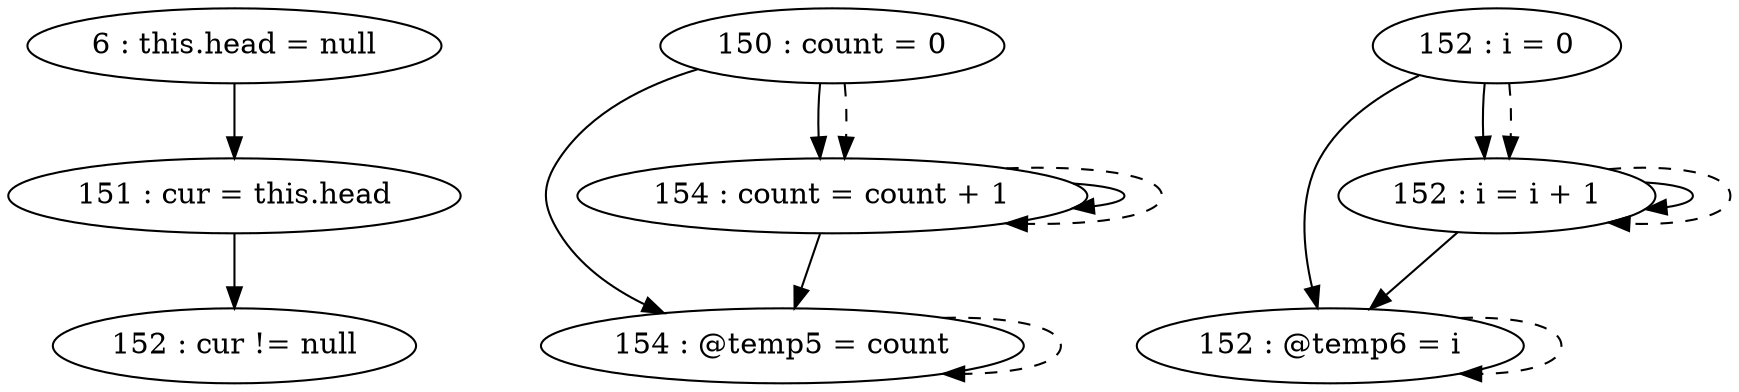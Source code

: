 digraph G {
"6 : this.head = null"
"6 : this.head = null" -> "151 : cur = this.head"
"150 : count = 0"
"150 : count = 0" -> "154 : @temp5 = count"
"150 : count = 0" -> "154 : count = count + 1"
"150 : count = 0" -> "154 : count = count + 1" [style=dashed]
"151 : cur = this.head"
"151 : cur = this.head" -> "152 : cur != null"
"152 : i = 0"
"152 : i = 0" -> "152 : @temp6 = i"
"152 : i = 0" -> "152 : i = i + 1"
"152 : i = 0" -> "152 : i = i + 1" [style=dashed]
"152 : cur != null"
"154 : @temp5 = count"
"154 : @temp5 = count" -> "154 : @temp5 = count" [style=dashed]
"154 : count = count + 1"
"154 : count = count + 1" -> "154 : @temp5 = count"
"154 : count = count + 1" -> "154 : count = count + 1"
"154 : count = count + 1" -> "154 : count = count + 1" [style=dashed]
"152 : @temp6 = i"
"152 : @temp6 = i" -> "152 : @temp6 = i" [style=dashed]
"152 : i = i + 1"
"152 : i = i + 1" -> "152 : @temp6 = i"
"152 : i = i + 1" -> "152 : i = i + 1"
"152 : i = i + 1" -> "152 : i = i + 1" [style=dashed]
}